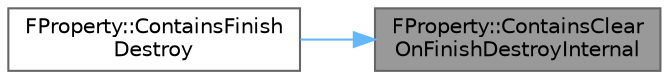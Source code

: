 digraph "FProperty::ContainsClearOnFinishDestroyInternal"
{
 // INTERACTIVE_SVG=YES
 // LATEX_PDF_SIZE
  bgcolor="transparent";
  edge [fontname=Helvetica,fontsize=10,labelfontname=Helvetica,labelfontsize=10];
  node [fontname=Helvetica,fontsize=10,shape=box,height=0.2,width=0.4];
  rankdir="RL";
  Node1 [id="Node000001",label="FProperty::ContainsClear\lOnFinishDestroyInternal",height=0.2,width=0.4,color="gray40", fillcolor="grey60", style="filled", fontcolor="black",tooltip=" "];
  Node1 -> Node2 [id="edge1_Node000001_Node000002",dir="back",color="steelblue1",style="solid",tooltip=" "];
  Node2 [id="Node000002",label="FProperty::ContainsFinish\lDestroy",height=0.2,width=0.4,color="grey40", fillcolor="white", style="filled",URL="$d9/dbc/classFProperty.html#aea6d27befdf442315eef3d025fda3d1a",tooltip="Returns true if the property or any of the child properties should be cleared on FinishDestroy."];
}

